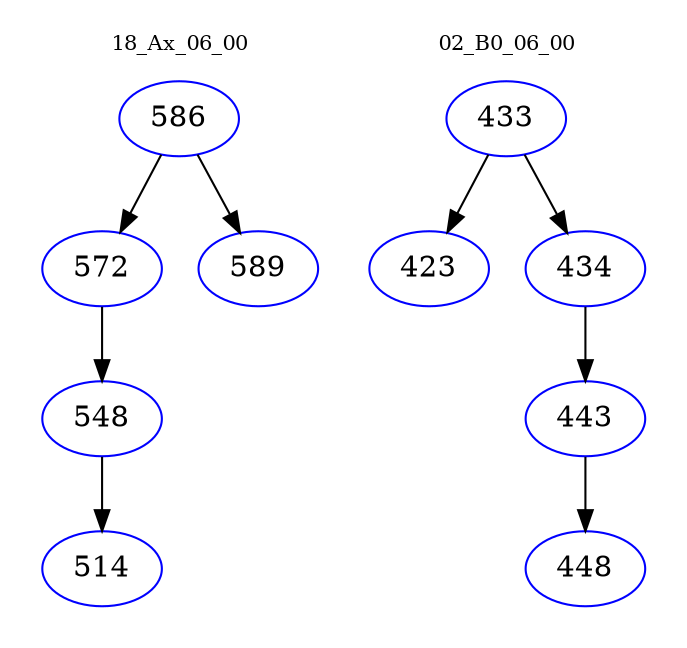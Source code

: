 digraph{
subgraph cluster_0 {
color = white
label = "18_Ax_06_00";
fontsize=10;
T0_586 [label="586", color="blue"]
T0_586 -> T0_572 [color="black"]
T0_572 [label="572", color="blue"]
T0_572 -> T0_548 [color="black"]
T0_548 [label="548", color="blue"]
T0_548 -> T0_514 [color="black"]
T0_514 [label="514", color="blue"]
T0_586 -> T0_589 [color="black"]
T0_589 [label="589", color="blue"]
}
subgraph cluster_1 {
color = white
label = "02_B0_06_00";
fontsize=10;
T1_433 [label="433", color="blue"]
T1_433 -> T1_423 [color="black"]
T1_423 [label="423", color="blue"]
T1_433 -> T1_434 [color="black"]
T1_434 [label="434", color="blue"]
T1_434 -> T1_443 [color="black"]
T1_443 [label="443", color="blue"]
T1_443 -> T1_448 [color="black"]
T1_448 [label="448", color="blue"]
}
}
